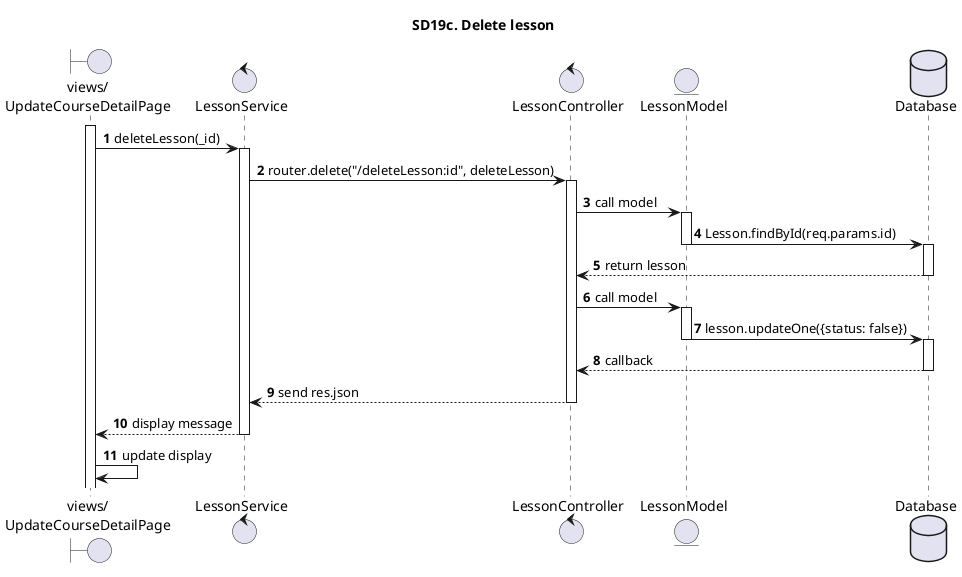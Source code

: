 @startuml SQ
autonumber
title SD19c. Delete lesson
boundary "views/\nUpdateCourseDetailPage" as UpdateCourseDetailPage
control "LessonService"
control "LessonController"
entity "LessonModel"
database "Database" as Database
activate UpdateCourseDetailPage
UpdateCourseDetailPage -> LessonService: deleteLesson(_id)
activate LessonService
LessonService -> LessonController: router.delete("/deleteLesson:id", deleteLesson)
activate LessonController
LessonController -> LessonModel: call model
activate LessonModel
LessonModel -> Database: Lesson.findById(req.params.id)
deactivate LessonModel
activate Database
Database --> LessonController: return lesson
deactivate Database
LessonController -> LessonModel: call model
activate LessonModel
LessonModel -> Database: lesson.updateOne({status: false})
deactivate LessonModel
activate Database
Database --> LessonController: callback
deactivate Database
LessonController --> LessonService: send res.json
deactivate LessonController
LessonService --> UpdateCourseDetailPage: display message
deactivate LessonService
UpdateCourseDetailPage -> UpdateCourseDetailPage: update display


@enduml